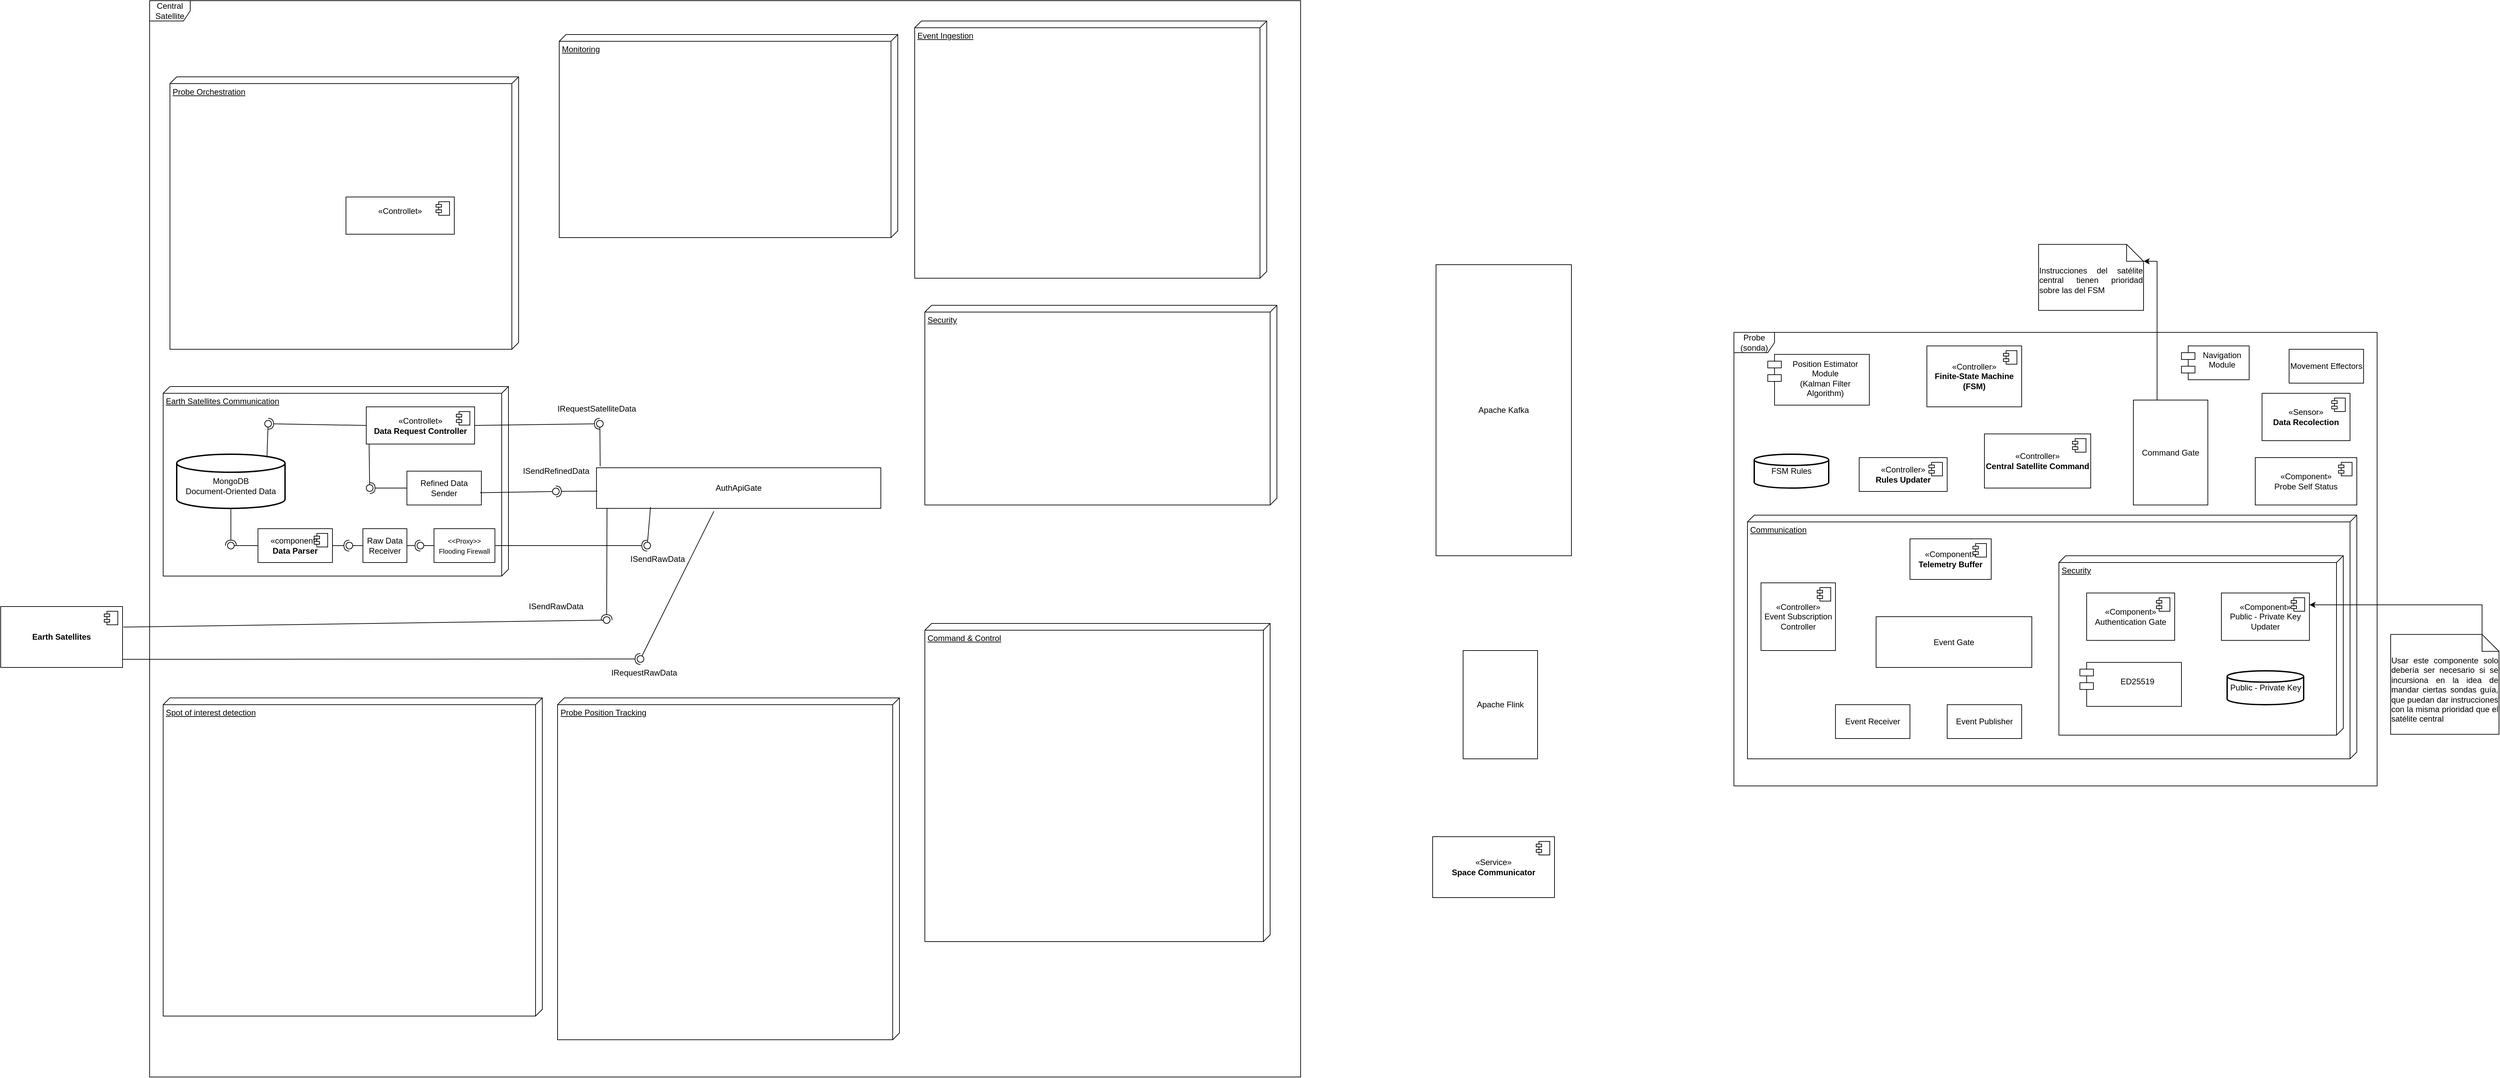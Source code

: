 <mxfile version="27.1.6">
  <diagram name="Página-1" id="IF9zF9d9jBglR46m6e4E">
    <mxGraphModel dx="4439" dy="2000" grid="1" gridSize="10" guides="1" tooltips="1" connect="1" arrows="1" fold="1" page="1" pageScale="1" pageWidth="827" pageHeight="1169" math="0" shadow="0">
      <root>
        <mxCell id="0" />
        <mxCell id="1" parent="0" />
        <mxCell id="DhlkckgEzZ8JU8sMvrn0-34" value="Communication" style="verticalAlign=top;align=left;spacingTop=8;spacingLeft=2;spacingRight=12;shape=cube;size=10;direction=south;fontStyle=4;html=1;whiteSpace=wrap;" vertex="1" parent="1">
          <mxGeometry x="500" y="110" width="900" height="360" as="geometry" />
        </mxCell>
        <mxCell id="DhlkckgEzZ8JU8sMvrn0-1" value="«Controller»&lt;br&gt;&lt;b&gt;Finite-State Machine&lt;br&gt;(FSM)&lt;/b&gt;" style="html=1;dropTarget=0;whiteSpace=wrap;" vertex="1" parent="1">
          <mxGeometry x="765" y="-140" width="140" height="90" as="geometry" />
        </mxCell>
        <mxCell id="DhlkckgEzZ8JU8sMvrn0-2" value="" style="shape=module;jettyWidth=8;jettyHeight=4;" vertex="1" parent="DhlkckgEzZ8JU8sMvrn0-1">
          <mxGeometry x="1" width="20" height="20" relative="1" as="geometry">
            <mxPoint x="-27" y="7" as="offset" />
          </mxGeometry>
        </mxCell>
        <mxCell id="DhlkckgEzZ8JU8sMvrn0-6" value="Central Satellite" style="shape=umlFrame;whiteSpace=wrap;html=1;pointerEvents=0;" vertex="1" parent="1">
          <mxGeometry x="-1860" y="-650" width="1700" height="1590" as="geometry" />
        </mxCell>
        <mxCell id="DhlkckgEzZ8JU8sMvrn0-7" value="Probe (sonda)" style="shape=umlFrame;whiteSpace=wrap;html=1;pointerEvents=0;" vertex="1" parent="1">
          <mxGeometry x="480" y="-160" width="950" height="670" as="geometry" />
        </mxCell>
        <mxCell id="DhlkckgEzZ8JU8sMvrn0-10" value="Apache Kafka" style="html=1;whiteSpace=wrap;" vertex="1" parent="1">
          <mxGeometry x="40" y="-260" width="200" height="430" as="geometry" />
        </mxCell>
        <mxCell id="DhlkckgEzZ8JU8sMvrn0-16" value="&lt;b&gt;Earth Satellites&lt;/b&gt;" style="html=1;dropTarget=0;whiteSpace=wrap;" vertex="1" parent="1">
          <mxGeometry x="-2080" y="245" width="180" height="90" as="geometry" />
        </mxCell>
        <mxCell id="DhlkckgEzZ8JU8sMvrn0-17" value="" style="shape=module;jettyWidth=8;jettyHeight=4;" vertex="1" parent="DhlkckgEzZ8JU8sMvrn0-16">
          <mxGeometry x="1" width="20" height="20" relative="1" as="geometry">
            <mxPoint x="-27" y="7" as="offset" />
          </mxGeometry>
        </mxCell>
        <mxCell id="DhlkckgEzZ8JU8sMvrn0-22" value="FSM Rules" style="strokeWidth=2;html=1;shape=mxgraph.flowchart.database;whiteSpace=wrap;" vertex="1" parent="1">
          <mxGeometry x="510" y="20" width="110" height="50" as="geometry" />
        </mxCell>
        <mxCell id="DhlkckgEzZ8JU8sMvrn0-23" value="«Controller»&lt;br&gt;&lt;b&gt;Rules Updater&lt;/b&gt;" style="html=1;dropTarget=0;whiteSpace=wrap;" vertex="1" parent="1">
          <mxGeometry x="665" y="25" width="130" height="50" as="geometry" />
        </mxCell>
        <mxCell id="DhlkckgEzZ8JU8sMvrn0-24" value="" style="shape=module;jettyWidth=8;jettyHeight=4;" vertex="1" parent="DhlkckgEzZ8JU8sMvrn0-23">
          <mxGeometry x="1" width="20" height="20" relative="1" as="geometry">
            <mxPoint x="-27" y="7" as="offset" />
          </mxGeometry>
        </mxCell>
        <mxCell id="DhlkckgEzZ8JU8sMvrn0-28" value="Movement Effectors" style="html=1;whiteSpace=wrap;" vertex="1" parent="1">
          <mxGeometry x="1300" y="-135" width="110" height="50" as="geometry" />
        </mxCell>
        <mxCell id="DhlkckgEzZ8JU8sMvrn0-29" value="Position Estimator&lt;br&gt;Module&lt;br&gt;(Kalman Filter Algorithm)" style="shape=module;align=left;spacingLeft=20;align=center;verticalAlign=top;whiteSpace=wrap;html=1;" vertex="1" parent="1">
          <mxGeometry x="530" y="-127.5" width="150" height="75" as="geometry" />
        </mxCell>
        <mxCell id="DhlkckgEzZ8JU8sMvrn0-30" value="Navigation Module" style="shape=module;align=left;spacingLeft=20;align=center;verticalAlign=top;whiteSpace=wrap;html=1;" vertex="1" parent="1">
          <mxGeometry x="1141" y="-140" width="100" height="50" as="geometry" />
        </mxCell>
        <mxCell id="DhlkckgEzZ8JU8sMvrn0-40" value="«Component»&lt;br&gt;Probe Self Status" style="html=1;dropTarget=0;whiteSpace=wrap;" vertex="1" parent="1">
          <mxGeometry x="1250" y="25" width="150" height="70" as="geometry" />
        </mxCell>
        <mxCell id="DhlkckgEzZ8JU8sMvrn0-41" value="" style="shape=module;jettyWidth=8;jettyHeight=4;" vertex="1" parent="DhlkckgEzZ8JU8sMvrn0-40">
          <mxGeometry x="1" width="20" height="20" relative="1" as="geometry">
            <mxPoint x="-27" y="7" as="offset" />
          </mxGeometry>
        </mxCell>
        <mxCell id="DhlkckgEzZ8JU8sMvrn0-42" value="Event Receiver" style="html=1;whiteSpace=wrap;" vertex="1" parent="1">
          <mxGeometry x="630" y="390" width="110" height="50" as="geometry" />
        </mxCell>
        <mxCell id="DhlkckgEzZ8JU8sMvrn0-43" value="Event Publisher" style="html=1;whiteSpace=wrap;" vertex="1" parent="1">
          <mxGeometry x="795" y="390" width="110" height="50" as="geometry" />
        </mxCell>
        <mxCell id="DhlkckgEzZ8JU8sMvrn0-44" value="«Controller»&lt;br&gt;Event Subscription Controller" style="html=1;dropTarget=0;whiteSpace=wrap;" vertex="1" parent="1">
          <mxGeometry x="520" y="210" width="110" height="100" as="geometry" />
        </mxCell>
        <mxCell id="DhlkckgEzZ8JU8sMvrn0-45" value="" style="shape=module;jettyWidth=8;jettyHeight=4;" vertex="1" parent="DhlkckgEzZ8JU8sMvrn0-44">
          <mxGeometry x="1" width="20" height="20" relative="1" as="geometry">
            <mxPoint x="-27" y="7" as="offset" />
          </mxGeometry>
        </mxCell>
        <mxCell id="DhlkckgEzZ8JU8sMvrn0-46" value="Security" style="verticalAlign=top;align=left;spacingTop=8;spacingLeft=2;spacingRight=12;shape=cube;size=10;direction=south;fontStyle=4;html=1;whiteSpace=wrap;" vertex="1" parent="1">
          <mxGeometry x="960" y="170" width="420" height="265" as="geometry" />
        </mxCell>
        <mxCell id="DhlkckgEzZ8JU8sMvrn0-47" value="&lt;div&gt;&lt;br&gt;&lt;/div&gt;ED25519" style="shape=module;align=left;spacingLeft=20;align=center;verticalAlign=top;whiteSpace=wrap;html=1;" vertex="1" parent="1">
          <mxGeometry x="991" y="327.5" width="150" height="65" as="geometry" />
        </mxCell>
        <mxCell id="DhlkckgEzZ8JU8sMvrn0-48" value="«Sensor»&lt;br&gt;&lt;b&gt;Data Recolection&lt;/b&gt;" style="html=1;dropTarget=0;whiteSpace=wrap;" vertex="1" parent="1">
          <mxGeometry x="1260" y="-70" width="130" height="70" as="geometry" />
        </mxCell>
        <mxCell id="DhlkckgEzZ8JU8sMvrn0-49" value="" style="shape=module;jettyWidth=8;jettyHeight=4;" vertex="1" parent="DhlkckgEzZ8JU8sMvrn0-48">
          <mxGeometry x="1" width="20" height="20" relative="1" as="geometry">
            <mxPoint x="-27" y="7" as="offset" />
          </mxGeometry>
        </mxCell>
        <mxCell id="DhlkckgEzZ8JU8sMvrn0-50" value="Public - Private Key" style="strokeWidth=2;html=1;shape=mxgraph.flowchart.database;whiteSpace=wrap;" vertex="1" parent="1">
          <mxGeometry x="1208.5" y="340" width="113" height="50" as="geometry" />
        </mxCell>
        <mxCell id="DhlkckgEzZ8JU8sMvrn0-51" value="«Component»&lt;div&gt;Authentication Gate&lt;/div&gt;" style="html=1;dropTarget=0;whiteSpace=wrap;" vertex="1" parent="1">
          <mxGeometry x="1001" y="225" width="130" height="70" as="geometry" />
        </mxCell>
        <mxCell id="DhlkckgEzZ8JU8sMvrn0-52" value="" style="shape=module;jettyWidth=8;jettyHeight=4;" vertex="1" parent="DhlkckgEzZ8JU8sMvrn0-51">
          <mxGeometry x="1" width="20" height="20" relative="1" as="geometry">
            <mxPoint x="-27" y="7" as="offset" />
          </mxGeometry>
        </mxCell>
        <mxCell id="DhlkckgEzZ8JU8sMvrn0-53" value="Event Gate" style="html=1;whiteSpace=wrap;" vertex="1" parent="1">
          <mxGeometry x="690" y="260" width="230" height="75" as="geometry" />
        </mxCell>
        <mxCell id="DhlkckgEzZ8JU8sMvrn0-56" value="Monitoring" style="verticalAlign=top;align=left;spacingTop=8;spacingLeft=2;spacingRight=12;shape=cube;size=10;direction=south;fontStyle=4;html=1;whiteSpace=wrap;" vertex="1" parent="1">
          <mxGeometry x="-1255" y="-600" width="500" height="300" as="geometry" />
        </mxCell>
        <mxCell id="DhlkckgEzZ8JU8sMvrn0-57" value="«Controller»&lt;br&gt;&lt;b&gt;Central Satellite Command&lt;/b&gt;" style="html=1;dropTarget=0;whiteSpace=wrap;" vertex="1" parent="1">
          <mxGeometry x="850" y="-10" width="157" height="80" as="geometry" />
        </mxCell>
        <mxCell id="DhlkckgEzZ8JU8sMvrn0-58" value="" style="shape=module;jettyWidth=8;jettyHeight=4;" vertex="1" parent="DhlkckgEzZ8JU8sMvrn0-57">
          <mxGeometry x="1" width="20" height="20" relative="1" as="geometry">
            <mxPoint x="-27" y="7" as="offset" />
          </mxGeometry>
        </mxCell>
        <mxCell id="DhlkckgEzZ8JU8sMvrn0-61" style="edgeStyle=orthogonalEdgeStyle;rounded=0;orthogonalLoop=1;jettySize=auto;html=1;entryX=0;entryY=0;entryDx=155;entryDy=25;entryPerimeter=0;exitX=0.155;exitY=0.016;exitDx=0;exitDy=0;exitPerimeter=0;" edge="1" parent="1" source="DhlkckgEzZ8JU8sMvrn0-59" target="DhlkckgEzZ8JU8sMvrn0-60">
          <mxGeometry relative="1" as="geometry">
            <mxPoint x="1125" y="-210" as="targetPoint" />
            <Array as="points">
              <mxPoint x="1105" y="-57" />
              <mxPoint x="1105" y="-265" />
            </Array>
          </mxGeometry>
        </mxCell>
        <mxCell id="DhlkckgEzZ8JU8sMvrn0-59" value="Command Gate" style="html=1;whiteSpace=wrap;" vertex="1" parent="1">
          <mxGeometry x="1070" y="-60" width="110" height="155" as="geometry" />
        </mxCell>
        <mxCell id="DhlkckgEzZ8JU8sMvrn0-60" value="&lt;div style=&quot;text-align: justify;&quot;&gt;&lt;span style=&quot;background-color: transparent; color: light-dark(rgb(0, 0, 0), rgb(255, 255, 255));&quot;&gt;Instrucciones del satélite central tienen prioridad sobre las del FSM&lt;/span&gt;&lt;/div&gt;" style="shape=note2;boundedLbl=1;whiteSpace=wrap;html=1;size=25;verticalAlign=top;align=center;" vertex="1" parent="1">
          <mxGeometry x="930" y="-290" width="155" height="97.5" as="geometry" />
        </mxCell>
        <mxCell id="DhlkckgEzZ8JU8sMvrn0-62" value="«Component»&lt;br&gt;&lt;b&gt;Telemetry Buffer&lt;/b&gt;" style="html=1;dropTarget=0;whiteSpace=wrap;" vertex="1" parent="1">
          <mxGeometry x="740" y="145" width="120" height="60" as="geometry" />
        </mxCell>
        <mxCell id="DhlkckgEzZ8JU8sMvrn0-63" value="" style="shape=module;jettyWidth=8;jettyHeight=4;" vertex="1" parent="DhlkckgEzZ8JU8sMvrn0-62">
          <mxGeometry x="1" width="20" height="20" relative="1" as="geometry">
            <mxPoint x="-27" y="7" as="offset" />
          </mxGeometry>
        </mxCell>
        <mxCell id="DhlkckgEzZ8JU8sMvrn0-64" value="Spot of interest detection" style="verticalAlign=top;align=left;spacingTop=8;spacingLeft=2;spacingRight=12;shape=cube;size=10;direction=south;fontStyle=4;html=1;whiteSpace=wrap;" vertex="1" parent="1">
          <mxGeometry x="-1840" y="380" width="560" height="470" as="geometry" />
        </mxCell>
        <mxCell id="DhlkckgEzZ8JU8sMvrn0-65" value="Probe Position Tracking" style="verticalAlign=top;align=left;spacingTop=8;spacingLeft=2;spacingRight=12;shape=cube;size=10;direction=south;fontStyle=4;html=1;whiteSpace=wrap;" vertex="1" parent="1">
          <mxGeometry x="-1257.5" y="380" width="505" height="505" as="geometry" />
        </mxCell>
        <mxCell id="DhlkckgEzZ8JU8sMvrn0-66" value="Probe Orchestration" style="verticalAlign=top;align=left;spacingTop=8;spacingLeft=2;spacingRight=12;shape=cube;size=10;direction=south;fontStyle=4;html=1;whiteSpace=wrap;" vertex="1" parent="1">
          <mxGeometry x="-1830" y="-537.5" width="515" height="402.5" as="geometry" />
        </mxCell>
        <mxCell id="DhlkckgEzZ8JU8sMvrn0-67" value="Command &amp;amp; Control" style="verticalAlign=top;align=left;spacingTop=8;spacingLeft=2;spacingRight=12;shape=cube;size=10;direction=south;fontStyle=4;html=1;whiteSpace=wrap;" vertex="1" parent="1">
          <mxGeometry x="-715" y="270" width="510" height="470" as="geometry" />
        </mxCell>
        <mxCell id="DhlkckgEzZ8JU8sMvrn0-68" value="Event Ingestion" style="verticalAlign=top;align=left;spacingTop=8;spacingLeft=2;spacingRight=12;shape=cube;size=10;direction=south;fontStyle=4;html=1;whiteSpace=wrap;" vertex="1" parent="1">
          <mxGeometry x="-730" y="-620" width="520" height="380" as="geometry" />
        </mxCell>
        <mxCell id="DhlkckgEzZ8JU8sMvrn0-70" value="AuthApiGate" style="html=1;whiteSpace=wrap;" vertex="1" parent="1">
          <mxGeometry x="-1200" y="40" width="420" height="60" as="geometry" />
        </mxCell>
        <mxCell id="DhlkckgEzZ8JU8sMvrn0-73" value="Apache Flink" style="html=1;whiteSpace=wrap;" vertex="1" parent="1">
          <mxGeometry x="80" y="310" width="110" height="160" as="geometry" />
        </mxCell>
        <mxCell id="DhlkckgEzZ8JU8sMvrn0-74" value="" style="shape=image;verticalLabelPosition=bottom;labelBackgroundColor=default;verticalAlign=top;aspect=fixed;imageAspect=0;image=https://flink.apache.org/img/logo/png/500/flink_squirrel_500.png;" vertex="1" parent="1">
          <mxGeometry x="155" y="420" width="60" height="60" as="geometry" />
        </mxCell>
        <mxCell id="DhlkckgEzZ8JU8sMvrn0-77" value="" style="shape=image;verticalLabelPosition=bottom;labelBackgroundColor=default;verticalAlign=top;aspect=fixed;imageAspect=0;image=https://logovectordl.com/wp-content/uploads/2021/05/apache-kafka-logo-vector.png;" vertex="1" parent="1">
          <mxGeometry x="180" y="80" width="108" height="60" as="geometry" />
        </mxCell>
        <mxCell id="DhlkckgEzZ8JU8sMvrn0-80" value="Security" style="verticalAlign=top;align=left;spacingTop=8;spacingLeft=2;spacingRight=12;shape=cube;size=10;direction=south;fontStyle=4;html=1;whiteSpace=wrap;" vertex="1" parent="1">
          <mxGeometry x="-715" y="-200" width="520" height="295" as="geometry" />
        </mxCell>
        <mxCell id="DhlkckgEzZ8JU8sMvrn0-81" value="Earth Satellites Communication" style="verticalAlign=top;align=left;spacingTop=8;spacingLeft=2;spacingRight=12;shape=cube;size=10;direction=south;fontStyle=4;html=1;whiteSpace=wrap;" vertex="1" parent="1">
          <mxGeometry x="-1840" y="-80" width="510" height="280" as="geometry" />
        </mxCell>
        <mxCell id="DhlkckgEzZ8JU8sMvrn0-83" value="«Component»&lt;div&gt;Public - Private Key Updater&lt;/div&gt;" style="html=1;dropTarget=0;whiteSpace=wrap;" vertex="1" parent="1">
          <mxGeometry x="1200" y="225" width="130" height="70" as="geometry" />
        </mxCell>
        <mxCell id="DhlkckgEzZ8JU8sMvrn0-84" value="" style="shape=module;jettyWidth=8;jettyHeight=4;" vertex="1" parent="DhlkckgEzZ8JU8sMvrn0-83">
          <mxGeometry x="1" width="20" height="20" relative="1" as="geometry">
            <mxPoint x="-27" y="7" as="offset" />
          </mxGeometry>
        </mxCell>
        <mxCell id="DhlkckgEzZ8JU8sMvrn0-86" style="edgeStyle=orthogonalEdgeStyle;rounded=0;orthogonalLoop=1;jettySize=auto;html=1;exitX=0;exitY=0;exitDx=135;exitDy=0;exitPerimeter=0;entryX=1;entryY=0.25;entryDx=0;entryDy=0;" edge="1" parent="1" source="DhlkckgEzZ8JU8sMvrn0-85" target="DhlkckgEzZ8JU8sMvrn0-83">
          <mxGeometry relative="1" as="geometry" />
        </mxCell>
        <mxCell id="DhlkckgEzZ8JU8sMvrn0-85" value="&lt;div style=&quot;text-align: justify;&quot;&gt;Usar este componente solo debería ser necesario si se incursiona en la idea de mandar ciertas sondas guía, que puedan dar instrucciones con la misma prioridad que el satélite central&lt;/div&gt;" style="shape=note2;boundedLbl=1;whiteSpace=wrap;html=1;size=25;verticalAlign=top;align=center;" vertex="1" parent="1">
          <mxGeometry x="1450" y="286.25" width="160" height="147.5" as="geometry" />
        </mxCell>
        <mxCell id="DhlkckgEzZ8JU8sMvrn0-90" value="Raw Data Receiver" style="html=1;whiteSpace=wrap;" vertex="1" parent="1">
          <mxGeometry x="-1545" y="130" width="65" height="50" as="geometry" />
        </mxCell>
        <mxCell id="DhlkckgEzZ8JU8sMvrn0-91" value="" style="rounded=0;orthogonalLoop=1;jettySize=auto;html=1;endArrow=halfCircle;endFill=0;endSize=6;strokeWidth=1;sketch=0;exitX=1;exitY=0.5;exitDx=0;exitDy=0;" edge="1" target="DhlkckgEzZ8JU8sMvrn0-93" parent="1" source="DhlkckgEzZ8JU8sMvrn0-139">
          <mxGeometry relative="1" as="geometry">
            <mxPoint x="-1215" y="165" as="sourcePoint" />
          </mxGeometry>
        </mxCell>
        <mxCell id="DhlkckgEzZ8JU8sMvrn0-92" value="" style="rounded=0;orthogonalLoop=1;jettySize=auto;html=1;endArrow=oval;endFill=0;sketch=0;sourcePerimeterSpacing=0;targetPerimeterSpacing=0;endSize=10;exitX=0.19;exitY=0.97;exitDx=0;exitDy=0;exitPerimeter=0;" edge="1" target="DhlkckgEzZ8JU8sMvrn0-93" parent="1" source="DhlkckgEzZ8JU8sMvrn0-70">
          <mxGeometry relative="1" as="geometry">
            <mxPoint x="-1255" y="165" as="sourcePoint" />
          </mxGeometry>
        </mxCell>
        <mxCell id="DhlkckgEzZ8JU8sMvrn0-93" value="" style="ellipse;whiteSpace=wrap;html=1;align=center;aspect=fixed;fillColor=none;strokeColor=none;resizable=0;perimeter=centerPerimeter;rotatable=0;allowArrows=0;points=[];outlineConnect=1;" vertex="1" parent="1">
          <mxGeometry x="-1130" y="150" width="10" height="10" as="geometry" />
        </mxCell>
        <mxCell id="DhlkckgEzZ8JU8sMvrn0-96" value="«component»&lt;br&gt;&lt;b&gt;Data Parser&lt;/b&gt;" style="html=1;dropTarget=0;whiteSpace=wrap;" vertex="1" parent="1">
          <mxGeometry x="-1700" y="130" width="110" height="50" as="geometry" />
        </mxCell>
        <mxCell id="DhlkckgEzZ8JU8sMvrn0-97" value="" style="shape=module;jettyWidth=8;jettyHeight=4;" vertex="1" parent="DhlkckgEzZ8JU8sMvrn0-96">
          <mxGeometry x="1" width="20" height="20" relative="1" as="geometry">
            <mxPoint x="-27" y="7" as="offset" />
          </mxGeometry>
        </mxCell>
        <mxCell id="DhlkckgEzZ8JU8sMvrn0-98" value="&lt;br&gt;MongoDB&lt;div&gt;Document-Oriented Data&lt;/div&gt;" style="strokeWidth=2;html=1;shape=mxgraph.flowchart.database;whiteSpace=wrap;" vertex="1" parent="1">
          <mxGeometry x="-1820" y="20" width="160" height="80" as="geometry" />
        </mxCell>
        <mxCell id="DhlkckgEzZ8JU8sMvrn0-99" value="«Controllet»&lt;br&gt;&lt;b&gt;Data Request Controller&lt;/b&gt;" style="html=1;dropTarget=0;whiteSpace=wrap;" vertex="1" parent="1">
          <mxGeometry x="-1540" y="-50" width="160" height="55" as="geometry" />
        </mxCell>
        <mxCell id="DhlkckgEzZ8JU8sMvrn0-100" value="" style="shape=module;jettyWidth=8;jettyHeight=4;" vertex="1" parent="DhlkckgEzZ8JU8sMvrn0-99">
          <mxGeometry x="1" width="20" height="20" relative="1" as="geometry">
            <mxPoint x="-27" y="7" as="offset" />
          </mxGeometry>
        </mxCell>
        <mxCell id="DhlkckgEzZ8JU8sMvrn0-101" value="Refined Data Sender" style="html=1;whiteSpace=wrap;" vertex="1" parent="1">
          <mxGeometry x="-1480" y="45" width="110" height="50" as="geometry" />
        </mxCell>
        <mxCell id="DhlkckgEzZ8JU8sMvrn0-102" value="" style="rounded=0;orthogonalLoop=1;jettySize=auto;html=1;endArrow=halfCircle;endFill=0;endSize=6;strokeWidth=1;sketch=0;exitX=1;exitY=0.5;exitDx=0;exitDy=0;" edge="1" target="DhlkckgEzZ8JU8sMvrn0-104" parent="1" source="DhlkckgEzZ8JU8sMvrn0-99">
          <mxGeometry relative="1" as="geometry">
            <mxPoint x="-1170" y="-25" as="sourcePoint" />
          </mxGeometry>
        </mxCell>
        <mxCell id="DhlkckgEzZ8JU8sMvrn0-103" value="" style="rounded=0;orthogonalLoop=1;jettySize=auto;html=1;endArrow=oval;endFill=0;sketch=0;sourcePerimeterSpacing=0;targetPerimeterSpacing=0;endSize=10;exitX=0.013;exitY=-0.035;exitDx=0;exitDy=0;exitPerimeter=0;" edge="1" target="DhlkckgEzZ8JU8sMvrn0-104" parent="1" source="DhlkckgEzZ8JU8sMvrn0-70">
          <mxGeometry relative="1" as="geometry">
            <mxPoint x="-1210" y="-25" as="sourcePoint" />
          </mxGeometry>
        </mxCell>
        <mxCell id="DhlkckgEzZ8JU8sMvrn0-104" value="" style="ellipse;whiteSpace=wrap;html=1;align=center;aspect=fixed;fillColor=none;strokeColor=none;resizable=0;perimeter=centerPerimeter;rotatable=0;allowArrows=0;points=[];outlineConnect=1;" vertex="1" parent="1">
          <mxGeometry x="-1200" y="-30" width="10" height="10" as="geometry" />
        </mxCell>
        <mxCell id="DhlkckgEzZ8JU8sMvrn0-105" value="" style="rounded=0;orthogonalLoop=1;jettySize=auto;html=1;endArrow=halfCircle;endFill=0;endSize=6;strokeWidth=1;sketch=0;exitX=0.003;exitY=0.574;exitDx=0;exitDy=0;exitPerimeter=0;" edge="1" target="DhlkckgEzZ8JU8sMvrn0-107" parent="1" source="DhlkckgEzZ8JU8sMvrn0-70">
          <mxGeometry relative="1" as="geometry">
            <mxPoint x="-1110" y="-35" as="sourcePoint" />
          </mxGeometry>
        </mxCell>
        <mxCell id="DhlkckgEzZ8JU8sMvrn0-106" value="" style="rounded=0;orthogonalLoop=1;jettySize=auto;html=1;endArrow=oval;endFill=0;sketch=0;sourcePerimeterSpacing=0;targetPerimeterSpacing=0;endSize=10;exitX=0.982;exitY=0.638;exitDx=0;exitDy=0;exitPerimeter=0;entryX=0.591;entryY=0.927;entryDx=0;entryDy=0;entryPerimeter=0;" edge="1" target="DhlkckgEzZ8JU8sMvrn0-107" parent="1" source="DhlkckgEzZ8JU8sMvrn0-101">
          <mxGeometry relative="1" as="geometry">
            <mxPoint x="-1190" y="-35" as="sourcePoint" />
            <mxPoint x="-1300" y="75" as="targetPoint" />
          </mxGeometry>
        </mxCell>
        <mxCell id="DhlkckgEzZ8JU8sMvrn0-107" value="" style="ellipse;whiteSpace=wrap;html=1;align=center;aspect=fixed;fillColor=none;strokeColor=none;resizable=0;perimeter=centerPerimeter;rotatable=0;allowArrows=0;points=[];outlineConnect=1;" vertex="1" parent="1">
          <mxGeometry x="-1265" y="70" width="10" height="10" as="geometry" />
        </mxCell>
        <mxCell id="DhlkckgEzZ8JU8sMvrn0-108" value="IRequestSatelliteData" style="text;html=1;align=center;verticalAlign=middle;resizable=0;points=[];autosize=1;strokeColor=none;fillColor=none;" vertex="1" parent="1">
          <mxGeometry x="-1270" y="-62" width="140" height="30" as="geometry" />
        </mxCell>
        <mxCell id="DhlkckgEzZ8JU8sMvrn0-109" value="ISendRawData" style="text;html=1;align=center;verticalAlign=middle;resizable=0;points=[];autosize=1;strokeColor=none;fillColor=none;" vertex="1" parent="1">
          <mxGeometry x="-1160" y="160" width="100" height="30" as="geometry" />
        </mxCell>
        <mxCell id="DhlkckgEzZ8JU8sMvrn0-110" value="ISendRefinedData" style="text;html=1;align=center;verticalAlign=middle;resizable=0;points=[];autosize=1;strokeColor=none;fillColor=none;" vertex="1" parent="1">
          <mxGeometry x="-1320" y="30" width="120" height="30" as="geometry" />
        </mxCell>
        <mxCell id="DhlkckgEzZ8JU8sMvrn0-114" value="" style="rounded=0;orthogonalLoop=1;jettySize=auto;html=1;endArrow=halfCircle;endFill=0;endSize=6;strokeWidth=1;sketch=0;exitX=0;exitY=0.5;exitDx=0;exitDy=0;" edge="1" target="DhlkckgEzZ8JU8sMvrn0-116" parent="1" source="DhlkckgEzZ8JU8sMvrn0-99">
          <mxGeometry relative="1" as="geometry">
            <mxPoint x="-1600" y="-22" as="sourcePoint" />
          </mxGeometry>
        </mxCell>
        <mxCell id="DhlkckgEzZ8JU8sMvrn0-115" value="" style="rounded=0;orthogonalLoop=1;jettySize=auto;html=1;endArrow=oval;endFill=0;sketch=0;sourcePerimeterSpacing=0;targetPerimeterSpacing=0;endSize=10;exitX=0.833;exitY=0.059;exitDx=0;exitDy=0;exitPerimeter=0;" edge="1" target="DhlkckgEzZ8JU8sMvrn0-116" parent="1" source="DhlkckgEzZ8JU8sMvrn0-98">
          <mxGeometry relative="1" as="geometry">
            <mxPoint x="-1640" y="-22" as="sourcePoint" />
          </mxGeometry>
        </mxCell>
        <mxCell id="DhlkckgEzZ8JU8sMvrn0-116" value="" style="ellipse;whiteSpace=wrap;html=1;align=center;aspect=fixed;fillColor=none;strokeColor=none;resizable=0;perimeter=centerPerimeter;rotatable=0;allowArrows=0;points=[];outlineConnect=1;" vertex="1" parent="1">
          <mxGeometry x="-1690" y="-30" width="10" height="10" as="geometry" />
        </mxCell>
        <mxCell id="DhlkckgEzZ8JU8sMvrn0-117" value="" style="rounded=0;orthogonalLoop=1;jettySize=auto;html=1;endArrow=halfCircle;endFill=0;endSize=6;strokeWidth=1;sketch=0;exitX=0;exitY=0.5;exitDx=0;exitDy=0;" edge="1" target="DhlkckgEzZ8JU8sMvrn0-119" parent="1" source="DhlkckgEzZ8JU8sMvrn0-101">
          <mxGeometry relative="1" as="geometry">
            <mxPoint x="-1575" y="70" as="sourcePoint" />
          </mxGeometry>
        </mxCell>
        <mxCell id="DhlkckgEzZ8JU8sMvrn0-118" value="" style="rounded=0;orthogonalLoop=1;jettySize=auto;html=1;endArrow=oval;endFill=0;sketch=0;sourcePerimeterSpacing=0;targetPerimeterSpacing=0;endSize=10;exitX=0.026;exitY=1.005;exitDx=0;exitDy=0;exitPerimeter=0;" edge="1" target="DhlkckgEzZ8JU8sMvrn0-119" parent="1" source="DhlkckgEzZ8JU8sMvrn0-99">
          <mxGeometry relative="1" as="geometry">
            <mxPoint x="-1615" y="70" as="sourcePoint" />
          </mxGeometry>
        </mxCell>
        <mxCell id="DhlkckgEzZ8JU8sMvrn0-119" value="" style="ellipse;whiteSpace=wrap;html=1;align=center;aspect=fixed;fillColor=none;strokeColor=none;resizable=0;perimeter=centerPerimeter;rotatable=0;allowArrows=0;points=[];outlineConnect=1;" vertex="1" parent="1">
          <mxGeometry x="-1540" y="65" width="10" height="10" as="geometry" />
        </mxCell>
        <mxCell id="DhlkckgEzZ8JU8sMvrn0-120" value="" style="rounded=0;orthogonalLoop=1;jettySize=auto;html=1;endArrow=halfCircle;endFill=0;endSize=6;strokeWidth=1;sketch=0;exitX=0.5;exitY=1;exitDx=0;exitDy=0;exitPerimeter=0;" edge="1" target="DhlkckgEzZ8JU8sMvrn0-122" parent="1" source="DhlkckgEzZ8JU8sMvrn0-98">
          <mxGeometry relative="1" as="geometry">
            <mxPoint x="-1700" y="165" as="sourcePoint" />
          </mxGeometry>
        </mxCell>
        <mxCell id="DhlkckgEzZ8JU8sMvrn0-121" value="" style="rounded=0;orthogonalLoop=1;jettySize=auto;html=1;endArrow=oval;endFill=0;sketch=0;sourcePerimeterSpacing=0;targetPerimeterSpacing=0;endSize=10;exitX=0;exitY=0.5;exitDx=0;exitDy=0;" edge="1" target="DhlkckgEzZ8JU8sMvrn0-122" parent="1" source="DhlkckgEzZ8JU8sMvrn0-96">
          <mxGeometry relative="1" as="geometry">
            <mxPoint x="-1740" y="165" as="sourcePoint" />
          </mxGeometry>
        </mxCell>
        <mxCell id="DhlkckgEzZ8JU8sMvrn0-122" value="" style="ellipse;whiteSpace=wrap;html=1;align=center;aspect=fixed;fillColor=none;strokeColor=none;resizable=0;perimeter=centerPerimeter;rotatable=0;allowArrows=0;points=[];outlineConnect=1;" vertex="1" parent="1">
          <mxGeometry x="-1745" y="150" width="10" height="10" as="geometry" />
        </mxCell>
        <mxCell id="DhlkckgEzZ8JU8sMvrn0-123" value="" style="rounded=0;orthogonalLoop=1;jettySize=auto;html=1;endArrow=halfCircle;endFill=0;endSize=6;strokeWidth=1;sketch=0;exitX=1;exitY=0.5;exitDx=0;exitDy=0;" edge="1" target="DhlkckgEzZ8JU8sMvrn0-125" parent="1" source="DhlkckgEzZ8JU8sMvrn0-96">
          <mxGeometry relative="1" as="geometry">
            <mxPoint x="-1520" y="255" as="sourcePoint" />
          </mxGeometry>
        </mxCell>
        <mxCell id="DhlkckgEzZ8JU8sMvrn0-124" value="" style="rounded=0;orthogonalLoop=1;jettySize=auto;html=1;endArrow=oval;endFill=0;sketch=0;sourcePerimeterSpacing=0;targetPerimeterSpacing=0;endSize=10;exitX=0;exitY=0.5;exitDx=0;exitDy=0;" edge="1" target="DhlkckgEzZ8JU8sMvrn0-125" parent="1" source="DhlkckgEzZ8JU8sMvrn0-90">
          <mxGeometry relative="1" as="geometry">
            <mxPoint x="-1560" y="255" as="sourcePoint" />
          </mxGeometry>
        </mxCell>
        <mxCell id="DhlkckgEzZ8JU8sMvrn0-125" value="" style="ellipse;whiteSpace=wrap;html=1;align=center;aspect=fixed;fillColor=none;strokeColor=none;resizable=0;perimeter=centerPerimeter;rotatable=0;allowArrows=0;points=[];outlineConnect=1;" vertex="1" parent="1">
          <mxGeometry x="-1570" y="150" width="10" height="10" as="geometry" />
        </mxCell>
        <mxCell id="DhlkckgEzZ8JU8sMvrn0-126" value="" style="rounded=0;orthogonalLoop=1;jettySize=auto;html=1;endArrow=halfCircle;endFill=0;endSize=6;strokeWidth=1;sketch=0;exitX=0.037;exitY=0.99;exitDx=0;exitDy=0;exitPerimeter=0;" edge="1" target="DhlkckgEzZ8JU8sMvrn0-128" parent="1" source="DhlkckgEzZ8JU8sMvrn0-70">
          <mxGeometry relative="1" as="geometry">
            <mxPoint x="-1695" y="275" as="sourcePoint" />
          </mxGeometry>
        </mxCell>
        <mxCell id="DhlkckgEzZ8JU8sMvrn0-127" value="" style="rounded=0;orthogonalLoop=1;jettySize=auto;html=1;endArrow=oval;endFill=0;sketch=0;sourcePerimeterSpacing=0;targetPerimeterSpacing=0;endSize=10;exitX=1.007;exitY=0.338;exitDx=0;exitDy=0;exitPerimeter=0;" edge="1" target="DhlkckgEzZ8JU8sMvrn0-128" parent="1" source="DhlkckgEzZ8JU8sMvrn0-16">
          <mxGeometry relative="1" as="geometry">
            <mxPoint x="-1910" y="275" as="sourcePoint" />
          </mxGeometry>
        </mxCell>
        <mxCell id="DhlkckgEzZ8JU8sMvrn0-128" value="" style="ellipse;whiteSpace=wrap;html=1;align=center;aspect=fixed;fillColor=none;strokeColor=none;resizable=0;perimeter=centerPerimeter;rotatable=0;allowArrows=0;points=[];outlineConnect=1;" vertex="1" parent="1">
          <mxGeometry x="-1190" y="260" width="10" height="10" as="geometry" />
        </mxCell>
        <mxCell id="DhlkckgEzZ8JU8sMvrn0-129" value="ISendRawData" style="text;html=1;align=center;verticalAlign=middle;resizable=0;points=[];autosize=1;strokeColor=none;fillColor=none;" vertex="1" parent="1">
          <mxGeometry x="-1310" y="230" width="100" height="30" as="geometry" />
        </mxCell>
        <mxCell id="DhlkckgEzZ8JU8sMvrn0-130" value="" style="rounded=0;orthogonalLoop=1;jettySize=auto;html=1;endArrow=halfCircle;endFill=0;endSize=6;strokeWidth=1;sketch=0;exitX=0.998;exitY=0.867;exitDx=0;exitDy=0;exitPerimeter=0;" edge="1" target="DhlkckgEzZ8JU8sMvrn0-132" parent="1" source="DhlkckgEzZ8JU8sMvrn0-16">
          <mxGeometry relative="1" as="geometry">
            <mxPoint x="-1090" y="315" as="sourcePoint" />
          </mxGeometry>
        </mxCell>
        <mxCell id="DhlkckgEzZ8JU8sMvrn0-131" value="" style="rounded=0;orthogonalLoop=1;jettySize=auto;html=1;endArrow=oval;endFill=0;sketch=0;sourcePerimeterSpacing=0;targetPerimeterSpacing=0;endSize=10;exitX=0.413;exitY=1.072;exitDx=0;exitDy=0;exitPerimeter=0;" edge="1" target="DhlkckgEzZ8JU8sMvrn0-132" parent="1" source="DhlkckgEzZ8JU8sMvrn0-70">
          <mxGeometry relative="1" as="geometry">
            <mxPoint x="-1130" y="315" as="sourcePoint" />
          </mxGeometry>
        </mxCell>
        <mxCell id="DhlkckgEzZ8JU8sMvrn0-132" value="" style="ellipse;whiteSpace=wrap;html=1;align=center;aspect=fixed;fillColor=none;strokeColor=none;resizable=0;perimeter=centerPerimeter;rotatable=0;allowArrows=0;points=[];outlineConnect=1;" vertex="1" parent="1">
          <mxGeometry x="-1140" y="317.5" width="10" height="10" as="geometry" />
        </mxCell>
        <mxCell id="DhlkckgEzZ8JU8sMvrn0-133" value="IRequestRawData" style="text;html=1;align=center;verticalAlign=middle;resizable=0;points=[];autosize=1;strokeColor=none;fillColor=none;" vertex="1" parent="1">
          <mxGeometry x="-1190" y="327.5" width="120" height="30" as="geometry" />
        </mxCell>
        <mxCell id="DhlkckgEzZ8JU8sMvrn0-134" value="«Controllet»&lt;div&gt;&lt;br/&gt;&lt;/div&gt;" style="html=1;dropTarget=0;whiteSpace=wrap;" vertex="1" parent="1">
          <mxGeometry x="-1570" y="-360" width="160" height="55" as="geometry" />
        </mxCell>
        <mxCell id="DhlkckgEzZ8JU8sMvrn0-135" value="" style="shape=module;jettyWidth=8;jettyHeight=4;" vertex="1" parent="DhlkckgEzZ8JU8sMvrn0-134">
          <mxGeometry x="1" width="20" height="20" relative="1" as="geometry">
            <mxPoint x="-27" y="7" as="offset" />
          </mxGeometry>
        </mxCell>
        <mxCell id="DhlkckgEzZ8JU8sMvrn0-137" value="«Service»&lt;br&gt;&lt;b&gt;Space Communicator&lt;/b&gt;" style="html=1;dropTarget=0;whiteSpace=wrap;" vertex="1" parent="1">
          <mxGeometry x="35" y="585" width="180" height="90" as="geometry" />
        </mxCell>
        <mxCell id="DhlkckgEzZ8JU8sMvrn0-138" value="" style="shape=module;jettyWidth=8;jettyHeight=4;" vertex="1" parent="DhlkckgEzZ8JU8sMvrn0-137">
          <mxGeometry x="1" width="20" height="20" relative="1" as="geometry">
            <mxPoint x="-27" y="7" as="offset" />
          </mxGeometry>
        </mxCell>
        <mxCell id="DhlkckgEzZ8JU8sMvrn0-139" value="&lt;span style=&quot;font-size: 10px;&quot;&gt;&amp;lt;&amp;lt;Proxy&amp;gt;&amp;gt;&lt;br&gt;Flooding Firewall&lt;/span&gt;" style="html=1;whiteSpace=wrap;" vertex="1" parent="1">
          <mxGeometry x="-1440" y="130" width="90" height="50" as="geometry" />
        </mxCell>
        <mxCell id="DhlkckgEzZ8JU8sMvrn0-140" value="" style="rounded=0;orthogonalLoop=1;jettySize=auto;html=1;endArrow=halfCircle;endFill=0;endSize=6;strokeWidth=1;sketch=0;exitX=1;exitY=0.5;exitDx=0;exitDy=0;" edge="1" target="DhlkckgEzZ8JU8sMvrn0-142" parent="1" source="DhlkckgEzZ8JU8sMvrn0-90">
          <mxGeometry relative="1" as="geometry">
            <mxPoint x="-1450" y="245" as="sourcePoint" />
          </mxGeometry>
        </mxCell>
        <mxCell id="DhlkckgEzZ8JU8sMvrn0-141" value="" style="rounded=0;orthogonalLoop=1;jettySize=auto;html=1;endArrow=oval;endFill=0;sketch=0;sourcePerimeterSpacing=0;targetPerimeterSpacing=0;endSize=10;exitX=0;exitY=0.5;exitDx=0;exitDy=0;" edge="1" target="DhlkckgEzZ8JU8sMvrn0-142" parent="1" source="DhlkckgEzZ8JU8sMvrn0-139">
          <mxGeometry relative="1" as="geometry">
            <mxPoint x="-1490" y="245" as="sourcePoint" />
          </mxGeometry>
        </mxCell>
        <mxCell id="DhlkckgEzZ8JU8sMvrn0-142" value="" style="ellipse;whiteSpace=wrap;html=1;align=center;aspect=fixed;fillColor=none;strokeColor=none;resizable=0;perimeter=centerPerimeter;rotatable=0;allowArrows=0;points=[];outlineConnect=1;" vertex="1" parent="1">
          <mxGeometry x="-1465" y="150" width="10" height="10" as="geometry" />
        </mxCell>
      </root>
    </mxGraphModel>
  </diagram>
</mxfile>
